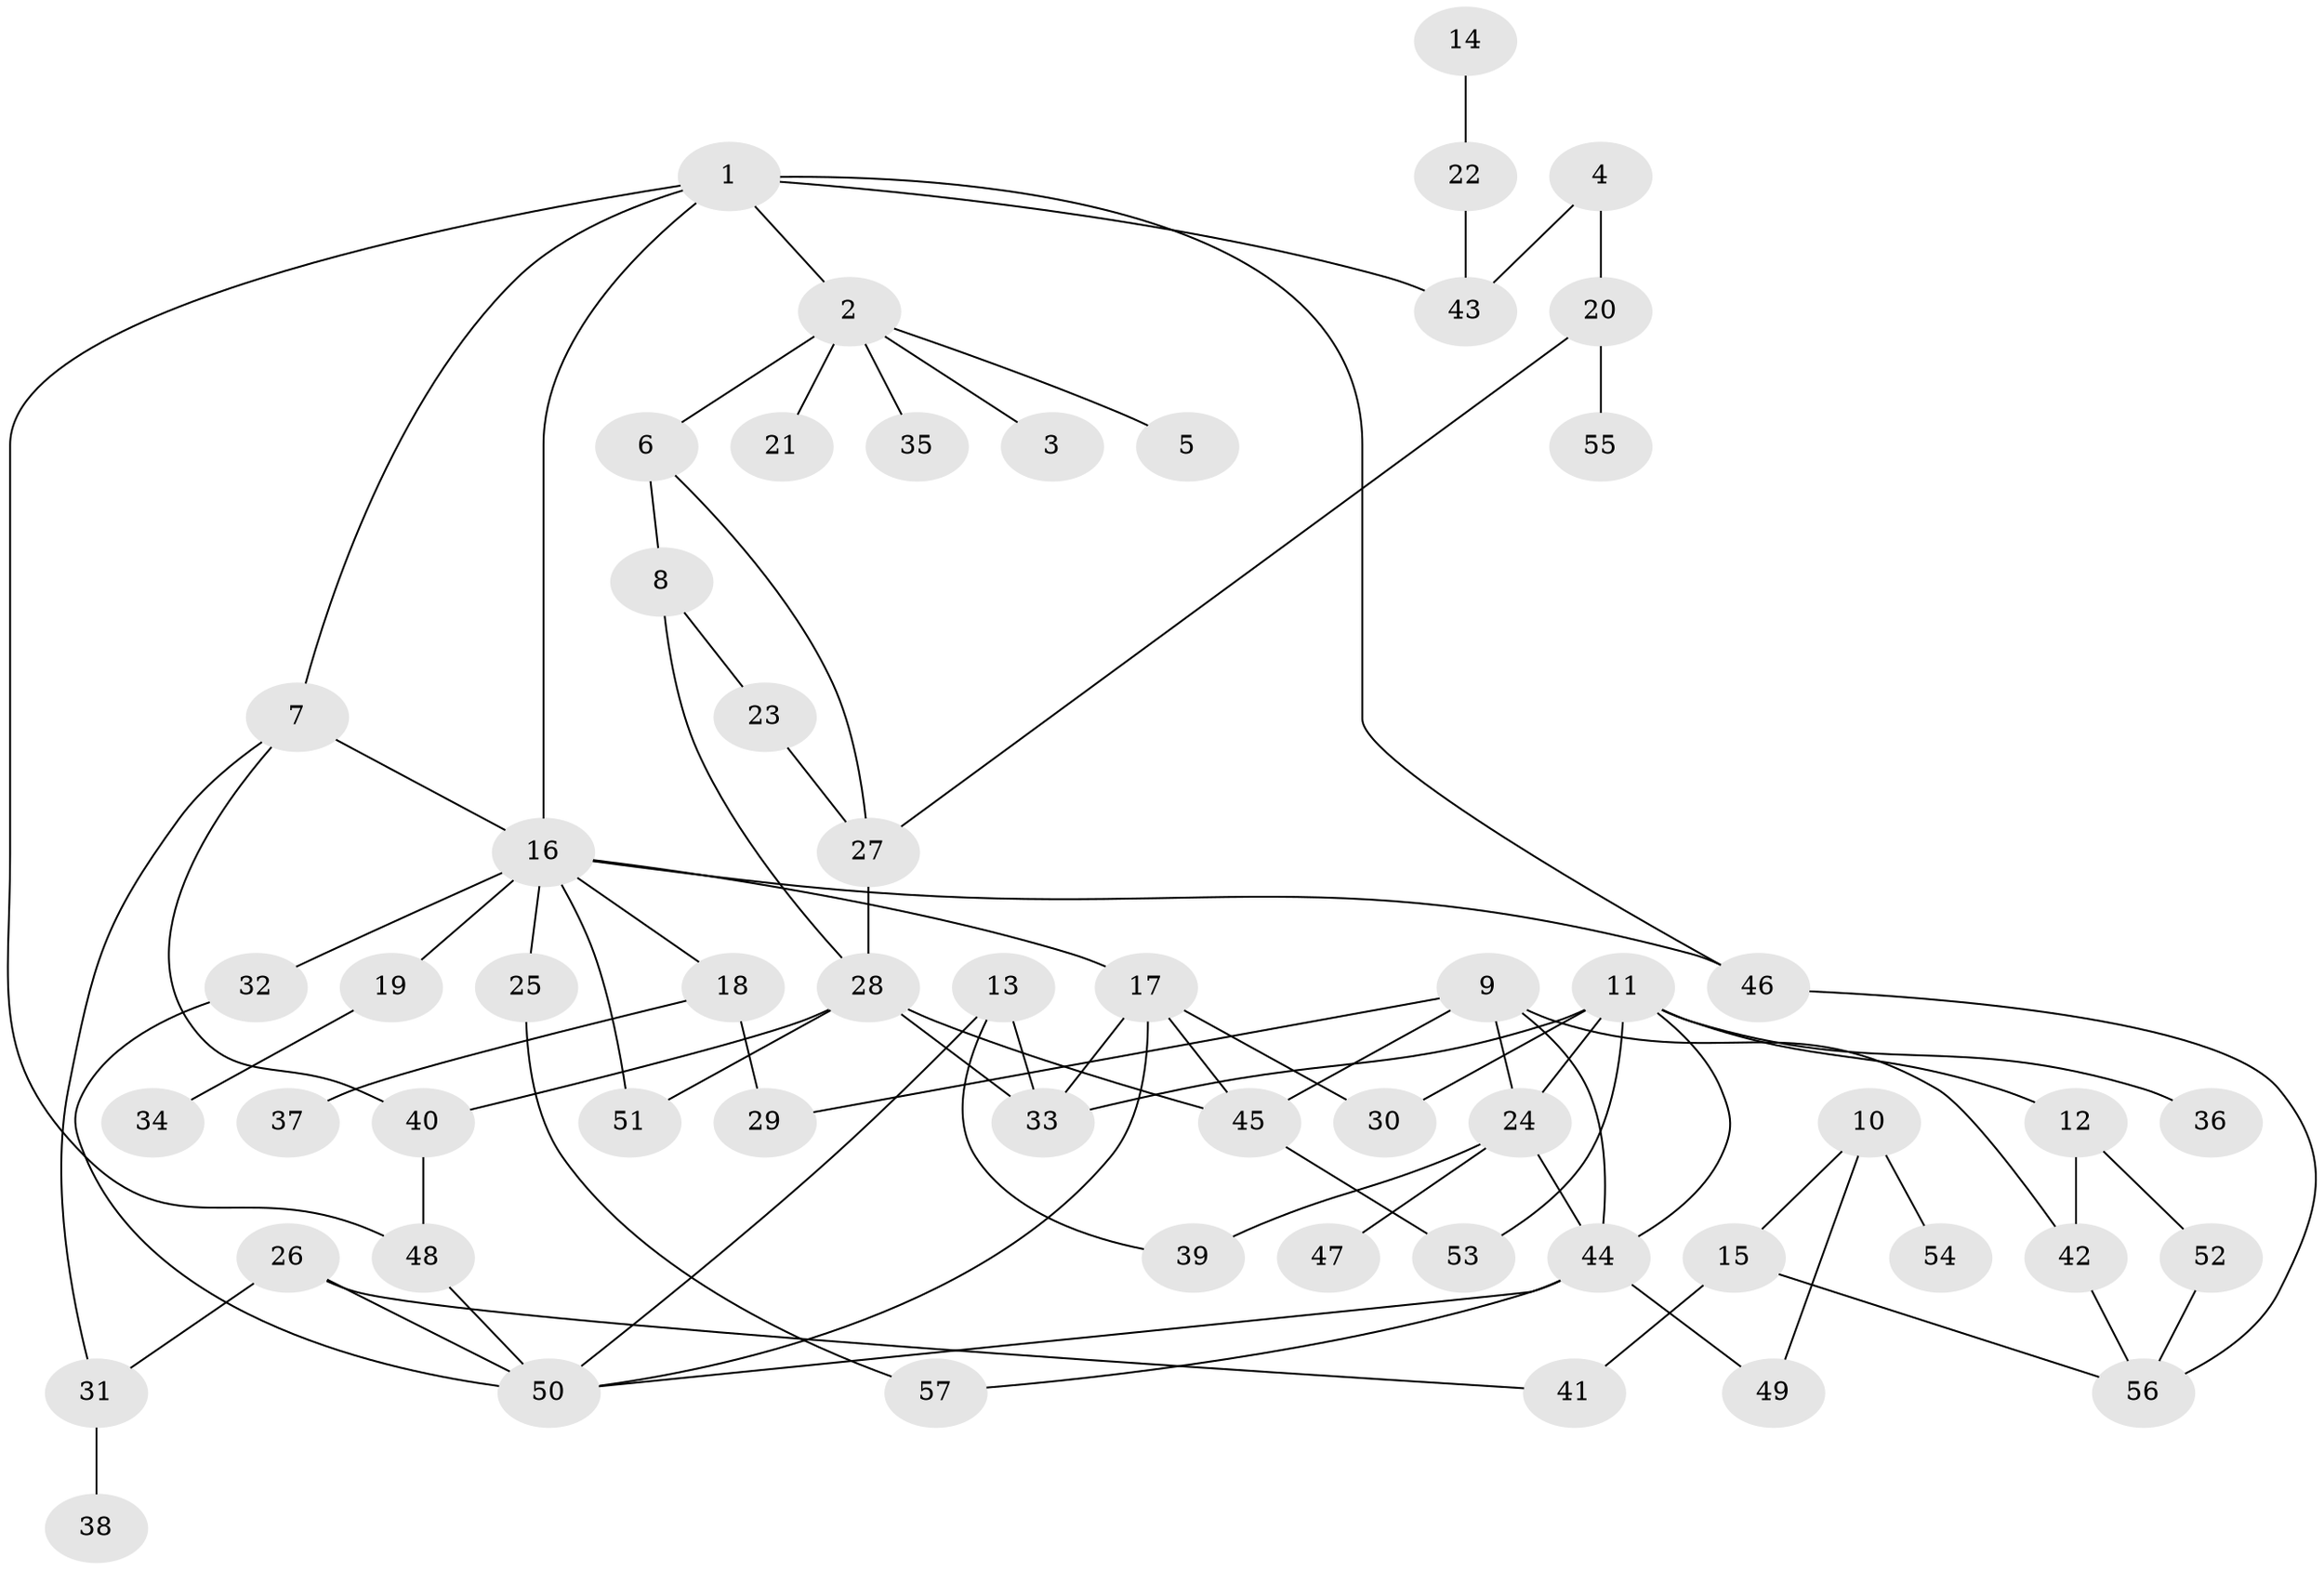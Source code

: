 // original degree distribution, {4: 0.11403508771929824, 6: 0.008771929824561403, 7: 0.017543859649122806, 5: 0.05263157894736842, 2: 0.2631578947368421, 1: 0.32456140350877194, 8: 0.017543859649122806, 3: 0.20175438596491227}
// Generated by graph-tools (version 1.1) at 2025/01/03/09/25 03:01:01]
// undirected, 57 vertices, 84 edges
graph export_dot {
graph [start="1"]
  node [color=gray90,style=filled];
  1;
  2;
  3;
  4;
  5;
  6;
  7;
  8;
  9;
  10;
  11;
  12;
  13;
  14;
  15;
  16;
  17;
  18;
  19;
  20;
  21;
  22;
  23;
  24;
  25;
  26;
  27;
  28;
  29;
  30;
  31;
  32;
  33;
  34;
  35;
  36;
  37;
  38;
  39;
  40;
  41;
  42;
  43;
  44;
  45;
  46;
  47;
  48;
  49;
  50;
  51;
  52;
  53;
  54;
  55;
  56;
  57;
  1 -- 2 [weight=1.0];
  1 -- 7 [weight=1.0];
  1 -- 16 [weight=1.0];
  1 -- 43 [weight=1.0];
  1 -- 46 [weight=1.0];
  1 -- 48 [weight=1.0];
  2 -- 3 [weight=1.0];
  2 -- 5 [weight=1.0];
  2 -- 6 [weight=1.0];
  2 -- 21 [weight=1.0];
  2 -- 35 [weight=1.0];
  4 -- 20 [weight=1.0];
  4 -- 43 [weight=1.0];
  6 -- 8 [weight=1.0];
  6 -- 27 [weight=1.0];
  7 -- 16 [weight=1.0];
  7 -- 31 [weight=1.0];
  7 -- 40 [weight=1.0];
  8 -- 23 [weight=1.0];
  8 -- 28 [weight=1.0];
  9 -- 24 [weight=1.0];
  9 -- 29 [weight=1.0];
  9 -- 42 [weight=1.0];
  9 -- 44 [weight=1.0];
  9 -- 45 [weight=1.0];
  10 -- 15 [weight=1.0];
  10 -- 49 [weight=1.0];
  10 -- 54 [weight=1.0];
  11 -- 12 [weight=1.0];
  11 -- 24 [weight=1.0];
  11 -- 30 [weight=1.0];
  11 -- 33 [weight=1.0];
  11 -- 36 [weight=1.0];
  11 -- 44 [weight=1.0];
  11 -- 53 [weight=1.0];
  12 -- 42 [weight=1.0];
  12 -- 52 [weight=1.0];
  13 -- 33 [weight=1.0];
  13 -- 39 [weight=1.0];
  13 -- 50 [weight=1.0];
  14 -- 22 [weight=1.0];
  15 -- 41 [weight=1.0];
  15 -- 56 [weight=1.0];
  16 -- 17 [weight=1.0];
  16 -- 18 [weight=1.0];
  16 -- 19 [weight=1.0];
  16 -- 25 [weight=1.0];
  16 -- 32 [weight=1.0];
  16 -- 46 [weight=1.0];
  16 -- 51 [weight=1.0];
  17 -- 30 [weight=1.0];
  17 -- 33 [weight=1.0];
  17 -- 45 [weight=1.0];
  17 -- 50 [weight=1.0];
  18 -- 29 [weight=1.0];
  18 -- 37 [weight=1.0];
  19 -- 34 [weight=1.0];
  20 -- 27 [weight=1.0];
  20 -- 55 [weight=1.0];
  22 -- 43 [weight=1.0];
  23 -- 27 [weight=1.0];
  24 -- 39 [weight=1.0];
  24 -- 44 [weight=1.0];
  24 -- 47 [weight=1.0];
  25 -- 57 [weight=1.0];
  26 -- 31 [weight=1.0];
  26 -- 41 [weight=1.0];
  26 -- 50 [weight=1.0];
  27 -- 28 [weight=1.0];
  28 -- 33 [weight=1.0];
  28 -- 40 [weight=1.0];
  28 -- 45 [weight=1.0];
  28 -- 51 [weight=1.0];
  31 -- 38 [weight=1.0];
  32 -- 50 [weight=1.0];
  40 -- 48 [weight=1.0];
  42 -- 56 [weight=1.0];
  44 -- 49 [weight=1.0];
  44 -- 50 [weight=1.0];
  44 -- 57 [weight=1.0];
  45 -- 53 [weight=1.0];
  46 -- 56 [weight=1.0];
  48 -- 50 [weight=1.0];
  52 -- 56 [weight=1.0];
}
